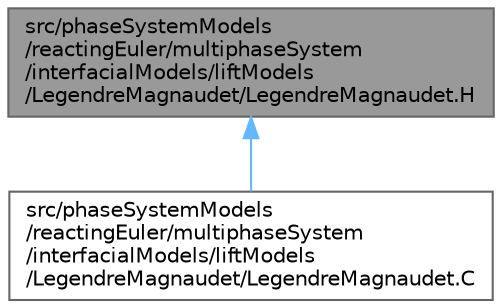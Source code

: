 digraph "src/phaseSystemModels/reactingEuler/multiphaseSystem/interfacialModels/liftModels/LegendreMagnaudet/LegendreMagnaudet.H"
{
 // LATEX_PDF_SIZE
  bgcolor="transparent";
  edge [fontname=Helvetica,fontsize=10,labelfontname=Helvetica,labelfontsize=10];
  node [fontname=Helvetica,fontsize=10,shape=box,height=0.2,width=0.4];
  Node1 [id="Node000001",label="src/phaseSystemModels\l/reactingEuler/multiphaseSystem\l/interfacialModels/liftModels\l/LegendreMagnaudet/LegendreMagnaudet.H",height=0.2,width=0.4,color="gray40", fillcolor="grey60", style="filled", fontcolor="black",tooltip=" "];
  Node1 -> Node2 [id="edge1_Node000001_Node000002",dir="back",color="steelblue1",style="solid",tooltip=" "];
  Node2 [id="Node000002",label="src/phaseSystemModels\l/reactingEuler/multiphaseSystem\l/interfacialModels/liftModels\l/LegendreMagnaudet/LegendreMagnaudet.C",height=0.2,width=0.4,color="grey40", fillcolor="white", style="filled",URL="$reactingEuler_2multiphaseSystem_2interfacialModels_2liftModels_2LegendreMagnaudet_2LegendreMagnaudet_8C.html",tooltip=" "];
}

